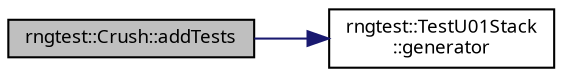digraph "rngtest::Crush::addTests"
{
 // INTERACTIVE_SVG=YES
  bgcolor="transparent";
  edge [fontname="sans-serif",fontsize="9",labelfontname="sans-serif",labelfontsize="9"];
  node [fontname="sans-serif",fontsize="9",shape=record];
  rankdir="LR";
  Node1 [label="rngtest::Crush::addTests",height=0.2,width=0.4,color="black", fillcolor="grey75", style="filled", fontcolor="black"];
  Node1 -> Node2 [color="midnightblue",fontsize="9",style="solid",fontname="sans-serif"];
  Node2 [label="rngtest::TestU01Stack\l::generator",height=0.2,width=0.4,color="black",URL="$classrngtest_1_1_test_u01_stack.html#a41ca68cd52407ab2e2689d18b5bb07cd",tooltip="Find RNG properties based on RNG id. "];
}
